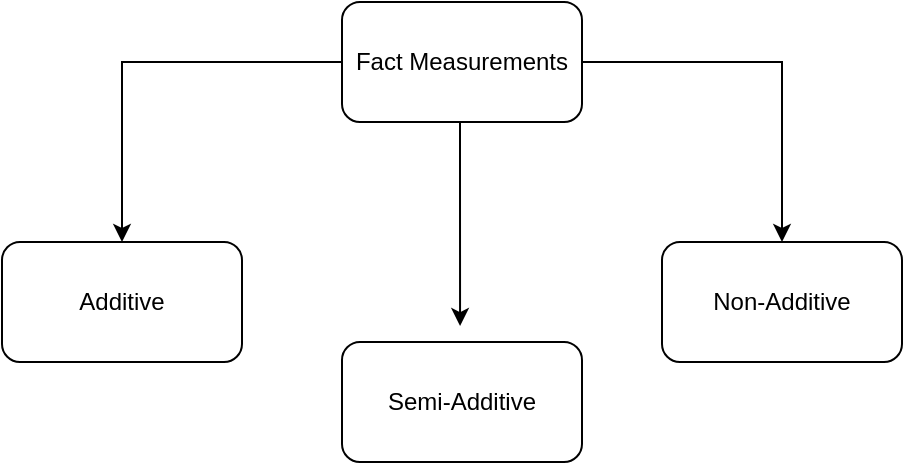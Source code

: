 <mxfile version="21.2.8" type="github">
  <diagram name="Page-1" id="BXCrnupGK56XtFK2XrwI">
    <mxGraphModel dx="737" dy="430" grid="1" gridSize="10" guides="1" tooltips="1" connect="1" arrows="1" fold="1" page="1" pageScale="1" pageWidth="850" pageHeight="1100" background="none" math="0" shadow="0">
      <root>
        <mxCell id="0" />
        <mxCell id="1" parent="0" />
        <mxCell id="3AEwU22_-5v4zsh7C9XG-3" style="edgeStyle=orthogonalEdgeStyle;rounded=0;orthogonalLoop=1;jettySize=auto;html=1;entryX=0.5;entryY=0;entryDx=0;entryDy=0;" edge="1" parent="1" source="3AEwU22_-5v4zsh7C9XG-1" target="3AEwU22_-5v4zsh7C9XG-2">
          <mxGeometry relative="1" as="geometry" />
        </mxCell>
        <mxCell id="3AEwU22_-5v4zsh7C9XG-6" style="edgeStyle=orthogonalEdgeStyle;rounded=0;orthogonalLoop=1;jettySize=auto;html=1;" edge="1" parent="1" source="3AEwU22_-5v4zsh7C9XG-1" target="3AEwU22_-5v4zsh7C9XG-5">
          <mxGeometry relative="1" as="geometry" />
        </mxCell>
        <mxCell id="3AEwU22_-5v4zsh7C9XG-7" style="edgeStyle=orthogonalEdgeStyle;rounded=0;orthogonalLoop=1;jettySize=auto;html=1;entryX=0.492;entryY=-0.133;entryDx=0;entryDy=0;entryPerimeter=0;" edge="1" parent="1" source="3AEwU22_-5v4zsh7C9XG-1" target="3AEwU22_-5v4zsh7C9XG-4">
          <mxGeometry relative="1" as="geometry">
            <Array as="points">
              <mxPoint x="389" y="200" />
              <mxPoint x="389" y="200" />
            </Array>
          </mxGeometry>
        </mxCell>
        <mxCell id="3AEwU22_-5v4zsh7C9XG-1" value="Fact Measurements" style="rounded=1;whiteSpace=wrap;html=1;" vertex="1" parent="1">
          <mxGeometry x="330" y="120" width="120" height="60" as="geometry" />
        </mxCell>
        <mxCell id="3AEwU22_-5v4zsh7C9XG-2" value="Additive" style="rounded=1;whiteSpace=wrap;html=1;" vertex="1" parent="1">
          <mxGeometry x="160" y="240" width="120" height="60" as="geometry" />
        </mxCell>
        <mxCell id="3AEwU22_-5v4zsh7C9XG-4" value="Semi-Additive" style="rounded=1;whiteSpace=wrap;html=1;" vertex="1" parent="1">
          <mxGeometry x="330" y="290" width="120" height="60" as="geometry" />
        </mxCell>
        <mxCell id="3AEwU22_-5v4zsh7C9XG-5" value="Non-Additive" style="rounded=1;whiteSpace=wrap;html=1;" vertex="1" parent="1">
          <mxGeometry x="490" y="240" width="120" height="60" as="geometry" />
        </mxCell>
      </root>
    </mxGraphModel>
  </diagram>
</mxfile>
